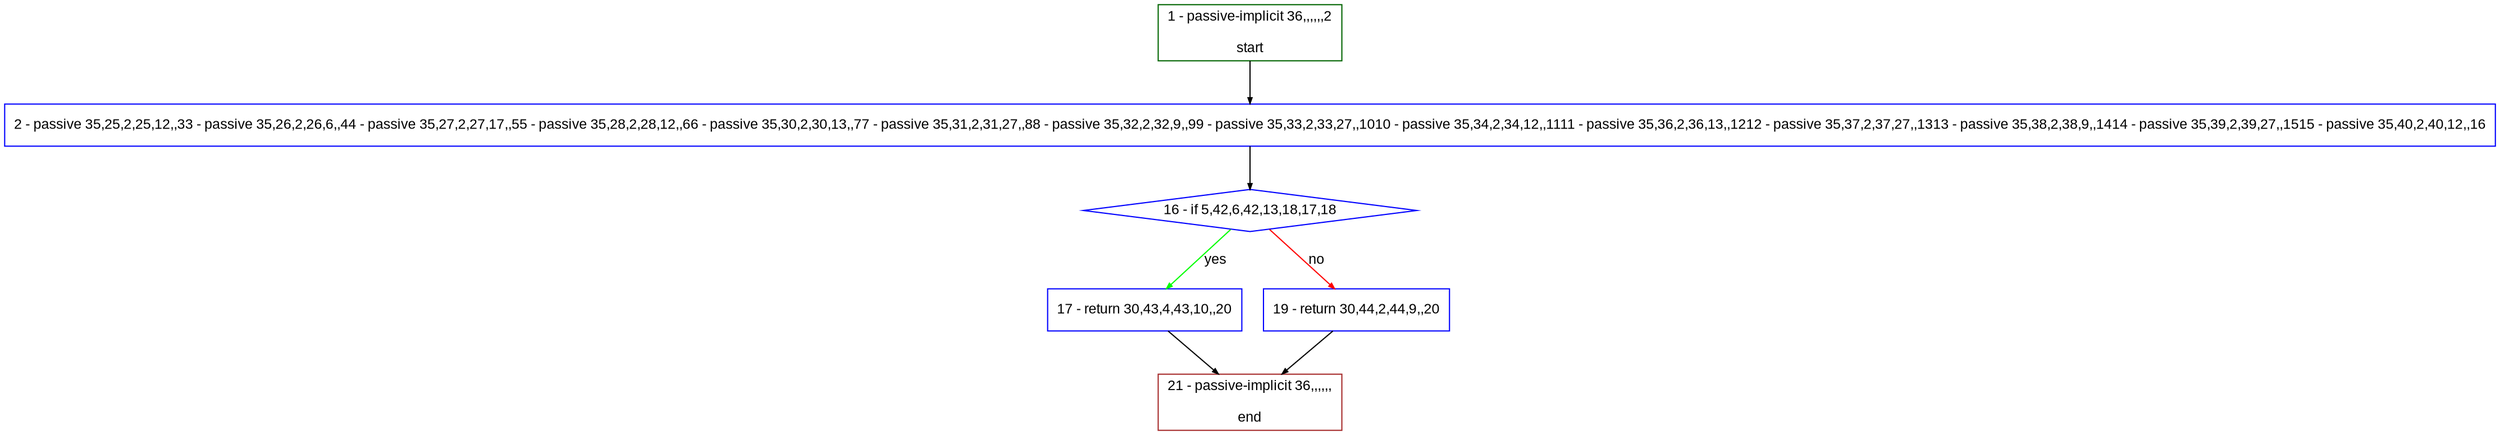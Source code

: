 digraph "" {
  graph [bgcolor="white", fillcolor="#FFFFCC", pack="true", packmode="clust", fontname="Arial", label="", fontsize="12", compound="true", style="rounded,filled"];
  node [node_initialized="no", fillcolor="white", fontname="Arial", label="", color="grey", fontsize="12", fixedsize="false", compound="true", shape="rectangle", style="filled"];
  edge [arrowtail="none", lhead="", fontcolor="black", fontname="Arial", label="", color="black", fontsize="12", arrowhead="normal", arrowsize="0.5", compound="true", ltail="", dir="forward"];
  __N1 [fillcolor="#ffffff", label="2 - passive 35,25,2,25,12,,33 - passive 35,26,2,26,6,,44 - passive 35,27,2,27,17,,55 - passive 35,28,2,28,12,,66 - passive 35,30,2,30,13,,77 - passive 35,31,2,31,27,,88 - passive 35,32,2,32,9,,99 - passive 35,33,2,33,27,,1010 - passive 35,34,2,34,12,,1111 - passive 35,36,2,36,13,,1212 - passive 35,37,2,37,27,,1313 - passive 35,38,2,38,9,,1414 - passive 35,39,2,39,27,,1515 - passive 35,40,2,40,12,,16", color="#0000ff", shape="box", style="filled"];
  __N2 [fillcolor="#ffffff", label="1 - passive-implicit 36,,,,,,2\n\nstart", color="#006400", shape="box", style="filled"];
  __N3 [fillcolor="#ffffff", label="16 - if 5,42,6,42,13,18,17,18", color="#0000ff", shape="diamond", style="filled"];
  __N4 [fillcolor="#ffffff", label="17 - return 30,43,4,43,10,,20", color="#0000ff", shape="box", style="filled"];
  __N5 [fillcolor="#ffffff", label="19 - return 30,44,2,44,9,,20", color="#0000ff", shape="box", style="filled"];
  __N6 [fillcolor="#ffffff", label="21 - passive-implicit 36,,,,,,\n\nend", color="#a52a2a", shape="box", style="filled"];
  __N2 -> __N1 [arrowtail="none", color="#000000", label="", arrowhead="normal", dir="forward"];
  __N1 -> __N3 [arrowtail="none", color="#000000", label="", arrowhead="normal", dir="forward"];
  __N3 -> __N4 [arrowtail="none", color="#00ff00", label="yes", arrowhead="normal", dir="forward"];
  __N3 -> __N5 [arrowtail="none", color="#ff0000", label="no", arrowhead="normal", dir="forward"];
  __N4 -> __N6 [arrowtail="none", color="#000000", label="", arrowhead="normal", dir="forward"];
  __N5 -> __N6 [arrowtail="none", color="#000000", label="", arrowhead="normal", dir="forward"];
}

